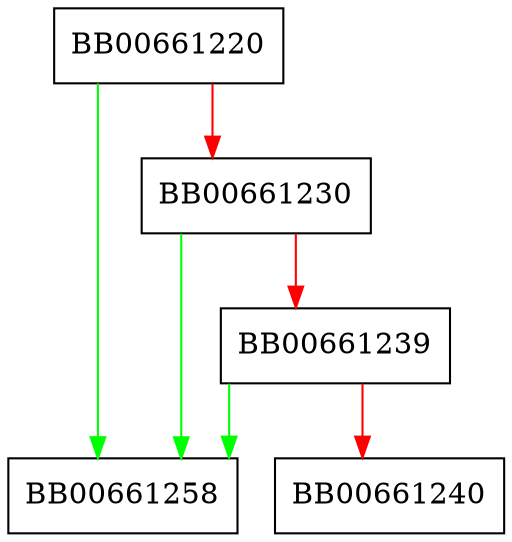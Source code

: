 digraph X509v3_asid_validate_path {
  node [shape="box"];
  graph [splines=ortho];
  BB00661220 -> BB00661258 [color="green"];
  BB00661220 -> BB00661230 [color="red"];
  BB00661230 -> BB00661258 [color="green"];
  BB00661230 -> BB00661239 [color="red"];
  BB00661239 -> BB00661258 [color="green"];
  BB00661239 -> BB00661240 [color="red"];
}